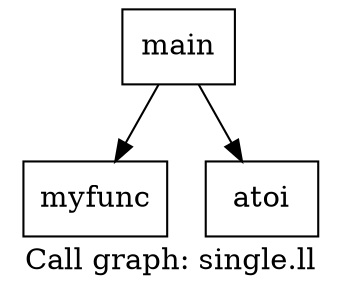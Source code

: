 digraph "Call graph: single.ll" {
	label="Call graph: single.ll";

	Node0x557c943ad6d0 [shape=record,label="{myfunc}"];
	Node0x557c943e4c10 [shape=record,label="{main}"];
	Node0x557c943e4c10 -> Node0x557c943e4cf0;
	Node0x557c943e4c10 -> Node0x557c943ad6d0;
	Node0x557c943e4cf0 [shape=record,label="{atoi}"];
}
